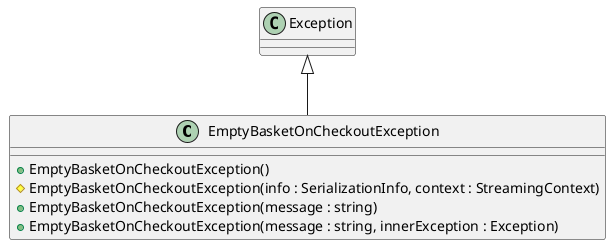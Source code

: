 @startuml EmptyBasketOnCheckoutException
class EmptyBasketOnCheckoutException  {
    + EmptyBasketOnCheckoutException()
    # EmptyBasketOnCheckoutException(info : SerializationInfo, context : StreamingContext)
    + EmptyBasketOnCheckoutException(message : string)
    + EmptyBasketOnCheckoutException(message : string, innerException : Exception)
}
Exception <|-- EmptyBasketOnCheckoutException
@enduml